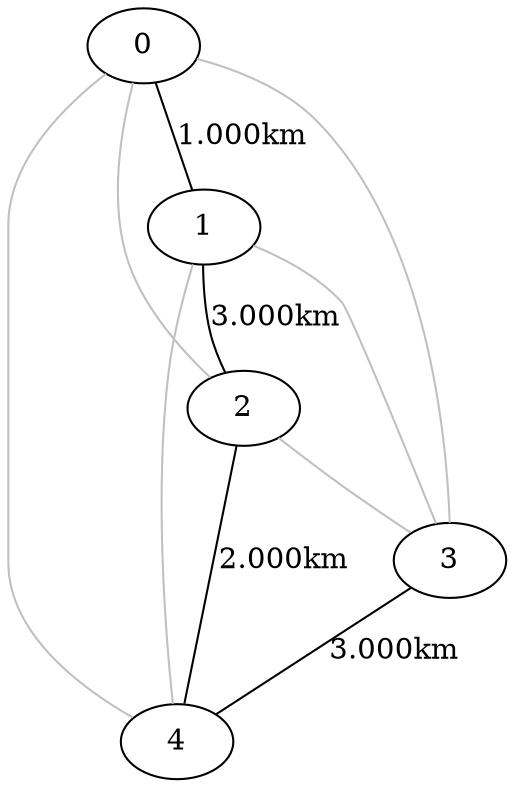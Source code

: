 strict graph {
0--1 [label =  "1.000km"];
0--2 [color=grey];
0--3 [color=grey];
0--4 [color=grey];
1--2 [label =  "3.000km"];
1--3 [color=grey];
1--4 [color=grey];
2--3 [color=grey];
2--4 [label =  "2.000km"];
3--4 [label = "3.000km"];
}